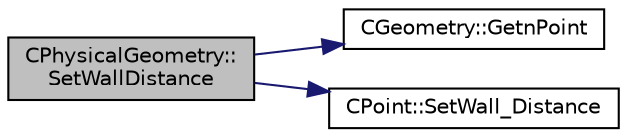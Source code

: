 digraph "CPhysicalGeometry::SetWallDistance"
{
 // LATEX_PDF_SIZE
  edge [fontname="Helvetica",fontsize="10",labelfontname="Helvetica",labelfontsize="10"];
  node [fontname="Helvetica",fontsize="10",shape=record];
  rankdir="LR";
  Node1 [label="CPhysicalGeometry::\lSetWallDistance",height=0.2,width=0.4,color="black", fillcolor="grey75", style="filled", fontcolor="black",tooltip="Set wall distances a specific value."];
  Node1 -> Node2 [color="midnightblue",fontsize="10",style="solid",fontname="Helvetica"];
  Node2 [label="CGeometry::GetnPoint",height=0.2,width=0.4,color="black", fillcolor="white", style="filled",URL="$classCGeometry.html#a275fb07cd99ab79d7a04b4862280169d",tooltip="Get number of points."];
  Node1 -> Node3 [color="midnightblue",fontsize="10",style="solid",fontname="Helvetica"];
  Node3 [label="CPoint::SetWall_Distance",height=0.2,width=0.4,color="black", fillcolor="white", style="filled",URL="$classCPoint.html#acfd5de2b62bf970457f546ba24c03ed4",tooltip="Set the value of the distance to the nearest wall."];
}
